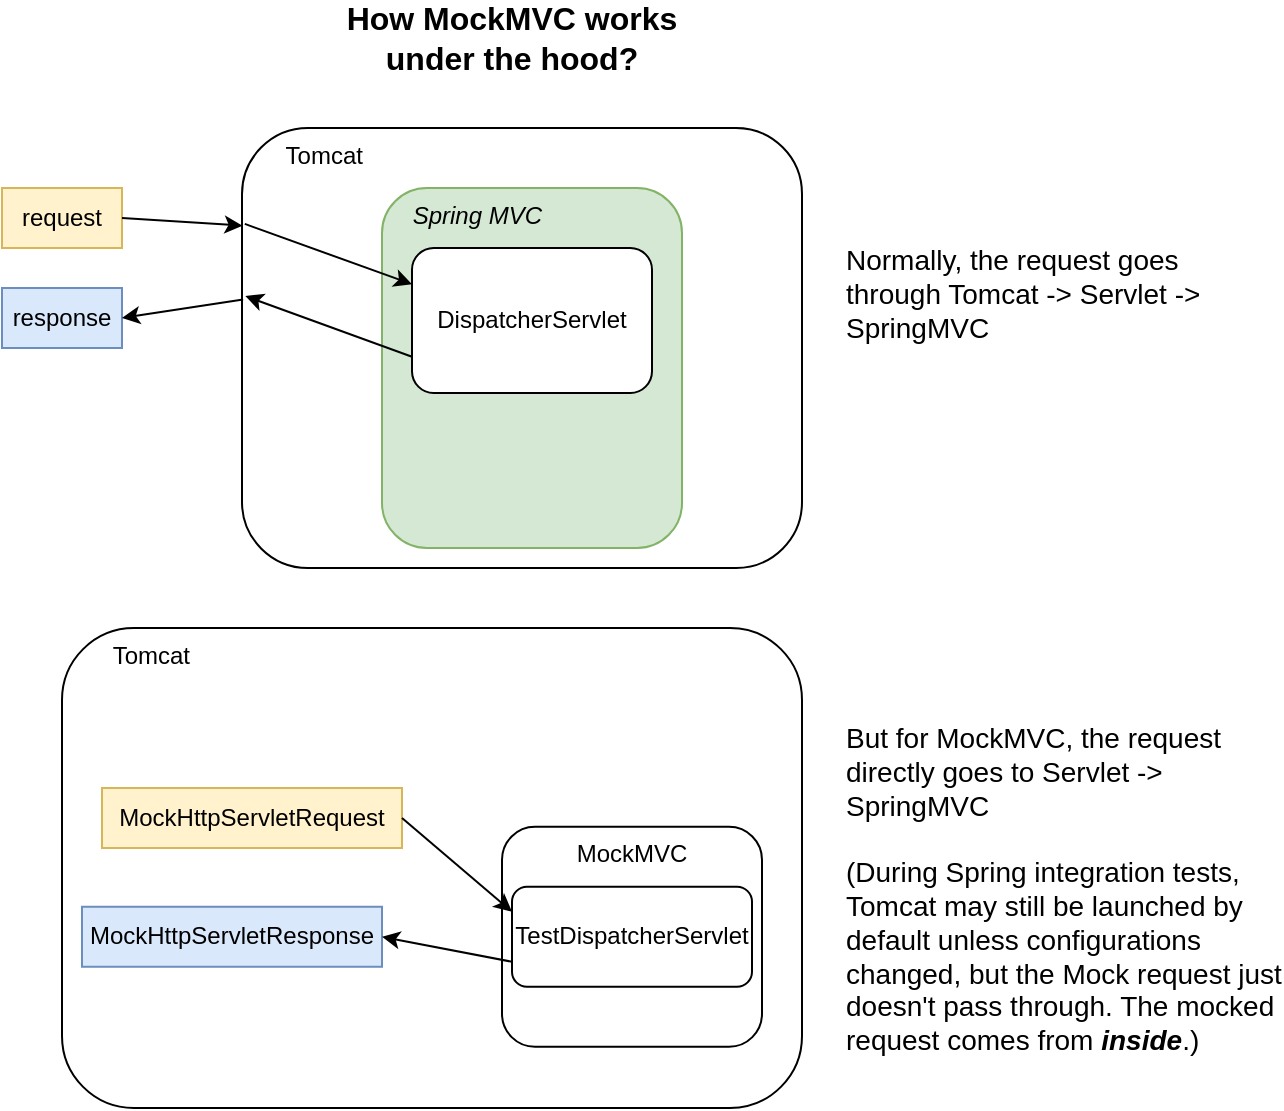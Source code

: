 <mxfile version="24.7.8">
  <diagram name="第 1 页" id="HxFXNJKx6h3pQ_oN9Vk9">
    <mxGraphModel dx="722" dy="472" grid="1" gridSize="10" guides="1" tooltips="1" connect="1" arrows="1" fold="1" page="1" pageScale="1" pageWidth="827" pageHeight="1169" math="0" shadow="0">
      <root>
        <mxCell id="0" />
        <mxCell id="1" parent="0" />
        <mxCell id="-zHUcj-Ou6YPBwA9V-vC-1" value="&lt;font style=&quot;font-size: 16px;&quot;&gt;&lt;b&gt;How MockMVC works under the hood?&lt;/b&gt;&lt;/font&gt;" style="text;html=1;align=center;verticalAlign=middle;whiteSpace=wrap;rounded=0;" vertex="1" parent="1">
          <mxGeometry x="280" y="30" width="190" height="30" as="geometry" />
        </mxCell>
        <mxCell id="-zHUcj-Ou6YPBwA9V-vC-2" value="&amp;nbsp; &amp;nbsp; &amp;nbsp; Tomcat" style="rounded=1;whiteSpace=wrap;html=1;verticalAlign=top;align=left;" vertex="1" parent="1">
          <mxGeometry x="240" y="90" width="280" height="220" as="geometry" />
        </mxCell>
        <mxCell id="-zHUcj-Ou6YPBwA9V-vC-16" style="rounded=0;orthogonalLoop=1;jettySize=auto;html=1;exitX=0.75;exitY=1;exitDx=0;exitDy=0;entryX=0.658;entryY=0.018;entryDx=0;entryDy=0;entryPerimeter=0;" edge="1" parent="1" source="-zHUcj-Ou6YPBwA9V-vC-3" target="-zHUcj-Ou6YPBwA9V-vC-8">
          <mxGeometry relative="1" as="geometry" />
        </mxCell>
        <mxCell id="-zHUcj-Ou6YPBwA9V-vC-8" value="&lt;i&gt;&amp;nbsp; &amp;nbsp; Spring MVC&lt;/i&gt;" style="rounded=1;whiteSpace=wrap;html=1;fillColor=#d5e8d4;strokeColor=#82b366;verticalAlign=top;align=left;" vertex="1" parent="1">
          <mxGeometry x="310" y="120" width="150" height="180" as="geometry" />
        </mxCell>
        <mxCell id="-zHUcj-Ou6YPBwA9V-vC-5" value="request" style="text;html=1;align=center;verticalAlign=middle;whiteSpace=wrap;rounded=0;fillColor=#fff2cc;strokeColor=#d6b656;" vertex="1" parent="1">
          <mxGeometry x="120" y="120" width="60" height="30" as="geometry" />
        </mxCell>
        <mxCell id="-zHUcj-Ou6YPBwA9V-vC-6" value="response" style="text;html=1;align=center;verticalAlign=middle;whiteSpace=wrap;rounded=0;fillColor=#dae8fc;strokeColor=#6c8ebf;" vertex="1" parent="1">
          <mxGeometry x="120" y="170" width="60" height="30" as="geometry" />
        </mxCell>
        <mxCell id="-zHUcj-Ou6YPBwA9V-vC-19" value="&amp;nbsp; &amp;nbsp; &amp;nbsp; &amp;nbsp;Tomcat" style="rounded=1;whiteSpace=wrap;html=1;verticalAlign=top;align=left;" vertex="1" parent="1">
          <mxGeometry x="150" y="340" width="370" height="240" as="geometry" />
        </mxCell>
        <mxCell id="-zHUcj-Ou6YPBwA9V-vC-20" style="rounded=0;orthogonalLoop=1;jettySize=auto;html=1;exitX=0.633;exitY=1.004;exitDx=0;exitDy=0;entryX=0.658;entryY=0.018;entryDx=0;entryDy=0;entryPerimeter=0;exitPerimeter=0;" edge="1" parent="1" source="-zHUcj-Ou6YPBwA9V-vC-22" target="-zHUcj-Ou6YPBwA9V-vC-27">
          <mxGeometry relative="1" as="geometry" />
        </mxCell>
        <mxCell id="-zHUcj-Ou6YPBwA9V-vC-24" value="MockHttpServletRequest" style="text;html=1;align=center;verticalAlign=middle;whiteSpace=wrap;rounded=0;fillColor=#fff2cc;strokeColor=#d6b656;" vertex="1" parent="1">
          <mxGeometry x="170" y="420" width="150" height="30" as="geometry" />
        </mxCell>
        <mxCell id="-zHUcj-Ou6YPBwA9V-vC-25" value="MockHttpServletResponse&lt;div&gt;&lt;/div&gt;" style="text;html=1;align=center;verticalAlign=middle;whiteSpace=wrap;rounded=0;fillColor=#dae8fc;strokeColor=#6c8ebf;" vertex="1" parent="1">
          <mxGeometry x="160" y="479.38" width="150" height="30" as="geometry" />
        </mxCell>
        <mxCell id="-zHUcj-Ou6YPBwA9V-vC-26" style="rounded=0;orthogonalLoop=1;jettySize=auto;html=1;exitX=0.359;exitY=0.037;exitDx=0;exitDy=0;entryX=0.347;entryY=1.009;entryDx=0;entryDy=0;exitPerimeter=0;entryPerimeter=0;" edge="1" parent="1" source="-zHUcj-Ou6YPBwA9V-vC-27" target="-zHUcj-Ou6YPBwA9V-vC-22">
          <mxGeometry relative="1" as="geometry" />
        </mxCell>
        <mxCell id="-zHUcj-Ou6YPBwA9V-vC-27" value="MockMVC" style="rounded=1;whiteSpace=wrap;html=1;verticalAlign=top;" vertex="1" parent="1">
          <mxGeometry x="370" y="439.38" width="130" height="110" as="geometry" />
        </mxCell>
        <mxCell id="-zHUcj-Ou6YPBwA9V-vC-28" style="rounded=0;orthogonalLoop=1;jettySize=auto;html=1;exitX=1;exitY=0.5;exitDx=0;exitDy=0;entryX=0.001;entryY=0.222;entryDx=0;entryDy=0;entryPerimeter=0;" edge="1" parent="1" source="-zHUcj-Ou6YPBwA9V-vC-5" target="-zHUcj-Ou6YPBwA9V-vC-2">
          <mxGeometry relative="1" as="geometry">
            <mxPoint x="330" y="148" as="targetPoint" />
            <mxPoint x="241" y="148" as="sourcePoint" />
          </mxGeometry>
        </mxCell>
        <mxCell id="-zHUcj-Ou6YPBwA9V-vC-29" style="rounded=0;orthogonalLoop=1;jettySize=auto;html=1;exitX=0.002;exitY=0.39;exitDx=0;exitDy=0;entryX=1;entryY=0.5;entryDx=0;entryDy=0;exitPerimeter=0;" edge="1" parent="1" source="-zHUcj-Ou6YPBwA9V-vC-2" target="-zHUcj-Ou6YPBwA9V-vC-6">
          <mxGeometry relative="1" as="geometry">
            <mxPoint x="330" y="184" as="sourcePoint" />
            <mxPoint x="242" y="184" as="targetPoint" />
          </mxGeometry>
        </mxCell>
        <mxCell id="-zHUcj-Ou6YPBwA9V-vC-31" value="&lt;font style=&quot;font-size: 14px;&quot;&gt;Normally, the request goes through Tomcat -&amp;gt; Servlet -&amp;gt; SpringMVC&lt;/font&gt;" style="text;html=1;align=left;verticalAlign=top;whiteSpace=wrap;rounded=0;fontSize=14;" vertex="1" parent="1">
          <mxGeometry x="540" y="141.25" width="190" height="68.75" as="geometry" />
        </mxCell>
        <mxCell id="-zHUcj-Ou6YPBwA9V-vC-32" value="&lt;font style=&quot;font-size: 14px;&quot;&gt;But for MockMVC, the request directly goes to Servlet -&amp;gt; SpringMVC&lt;/font&gt;&lt;div style=&quot;font-size: 14px;&quot;&gt;&lt;font style=&quot;font-size: 14px;&quot;&gt;&lt;br style=&quot;font-size: 14px;&quot;&gt;&lt;/font&gt;&lt;/div&gt;&lt;div style=&quot;font-size: 14px;&quot;&gt;&lt;font style=&quot;font-size: 14px;&quot;&gt;(During Spring integration tests, Tomcat may still be launched by default unless configurations changed, but the Mock request just doesn&#39;t pass through. The mocked request comes from &lt;b&gt;&lt;i&gt;inside&lt;/i&gt;&lt;/b&gt;.)&lt;/font&gt;&lt;/div&gt;" style="text;html=1;align=left;verticalAlign=top;whiteSpace=wrap;rounded=0;fontSize=14;" vertex="1" parent="1">
          <mxGeometry x="540" y="380" width="220" height="170" as="geometry" />
        </mxCell>
        <mxCell id="-zHUcj-Ou6YPBwA9V-vC-22" value="TestDispatcherServlet" style="rounded=1;whiteSpace=wrap;html=1;verticalAlign=middle;" vertex="1" parent="1">
          <mxGeometry x="375" y="469.38" width="120" height="50" as="geometry" />
        </mxCell>
        <mxCell id="-zHUcj-Ou6YPBwA9V-vC-21" style="rounded=0;orthogonalLoop=1;jettySize=auto;html=1;exitX=0;exitY=0.75;exitDx=0;exitDy=0;entryX=1;entryY=0.5;entryDx=0;entryDy=0;" edge="1" parent="1" source="-zHUcj-Ou6YPBwA9V-vC-22" target="-zHUcj-Ou6YPBwA9V-vC-25">
          <mxGeometry relative="1" as="geometry" />
        </mxCell>
        <mxCell id="-zHUcj-Ou6YPBwA9V-vC-23" style="rounded=0;orthogonalLoop=1;jettySize=auto;html=1;exitX=1;exitY=0.5;exitDx=0;exitDy=0;entryX=0;entryY=0.25;entryDx=0;entryDy=0;" edge="1" parent="1" source="-zHUcj-Ou6YPBwA9V-vC-24" target="-zHUcj-Ou6YPBwA9V-vC-22">
          <mxGeometry relative="1" as="geometry">
            <mxPoint x="240" y="435" as="targetPoint" />
          </mxGeometry>
        </mxCell>
        <mxCell id="-zHUcj-Ou6YPBwA9V-vC-3" value="DispatcherServlet" style="rounded=1;whiteSpace=wrap;html=1;verticalAlign=middle;" vertex="1" parent="1">
          <mxGeometry x="325" y="150" width="120" height="72.5" as="geometry" />
        </mxCell>
        <mxCell id="-zHUcj-Ou6YPBwA9V-vC-18" style="rounded=0;orthogonalLoop=1;jettySize=auto;html=1;exitX=0;exitY=0.75;exitDx=0;exitDy=0;entryX=0.006;entryY=0.382;entryDx=0;entryDy=0;entryPerimeter=0;" edge="1" parent="1" source="-zHUcj-Ou6YPBwA9V-vC-3" target="-zHUcj-Ou6YPBwA9V-vC-2">
          <mxGeometry relative="1" as="geometry" />
        </mxCell>
        <mxCell id="-zHUcj-Ou6YPBwA9V-vC-4" style="rounded=0;orthogonalLoop=1;jettySize=auto;html=1;exitX=0.005;exitY=0.218;exitDx=0;exitDy=0;entryX=0;entryY=0.25;entryDx=0;entryDy=0;exitPerimeter=0;" edge="1" parent="1" source="-zHUcj-Ou6YPBwA9V-vC-2" target="-zHUcj-Ou6YPBwA9V-vC-3">
          <mxGeometry relative="1" as="geometry">
            <mxPoint x="230" y="165" as="targetPoint" />
          </mxGeometry>
        </mxCell>
      </root>
    </mxGraphModel>
  </diagram>
</mxfile>
